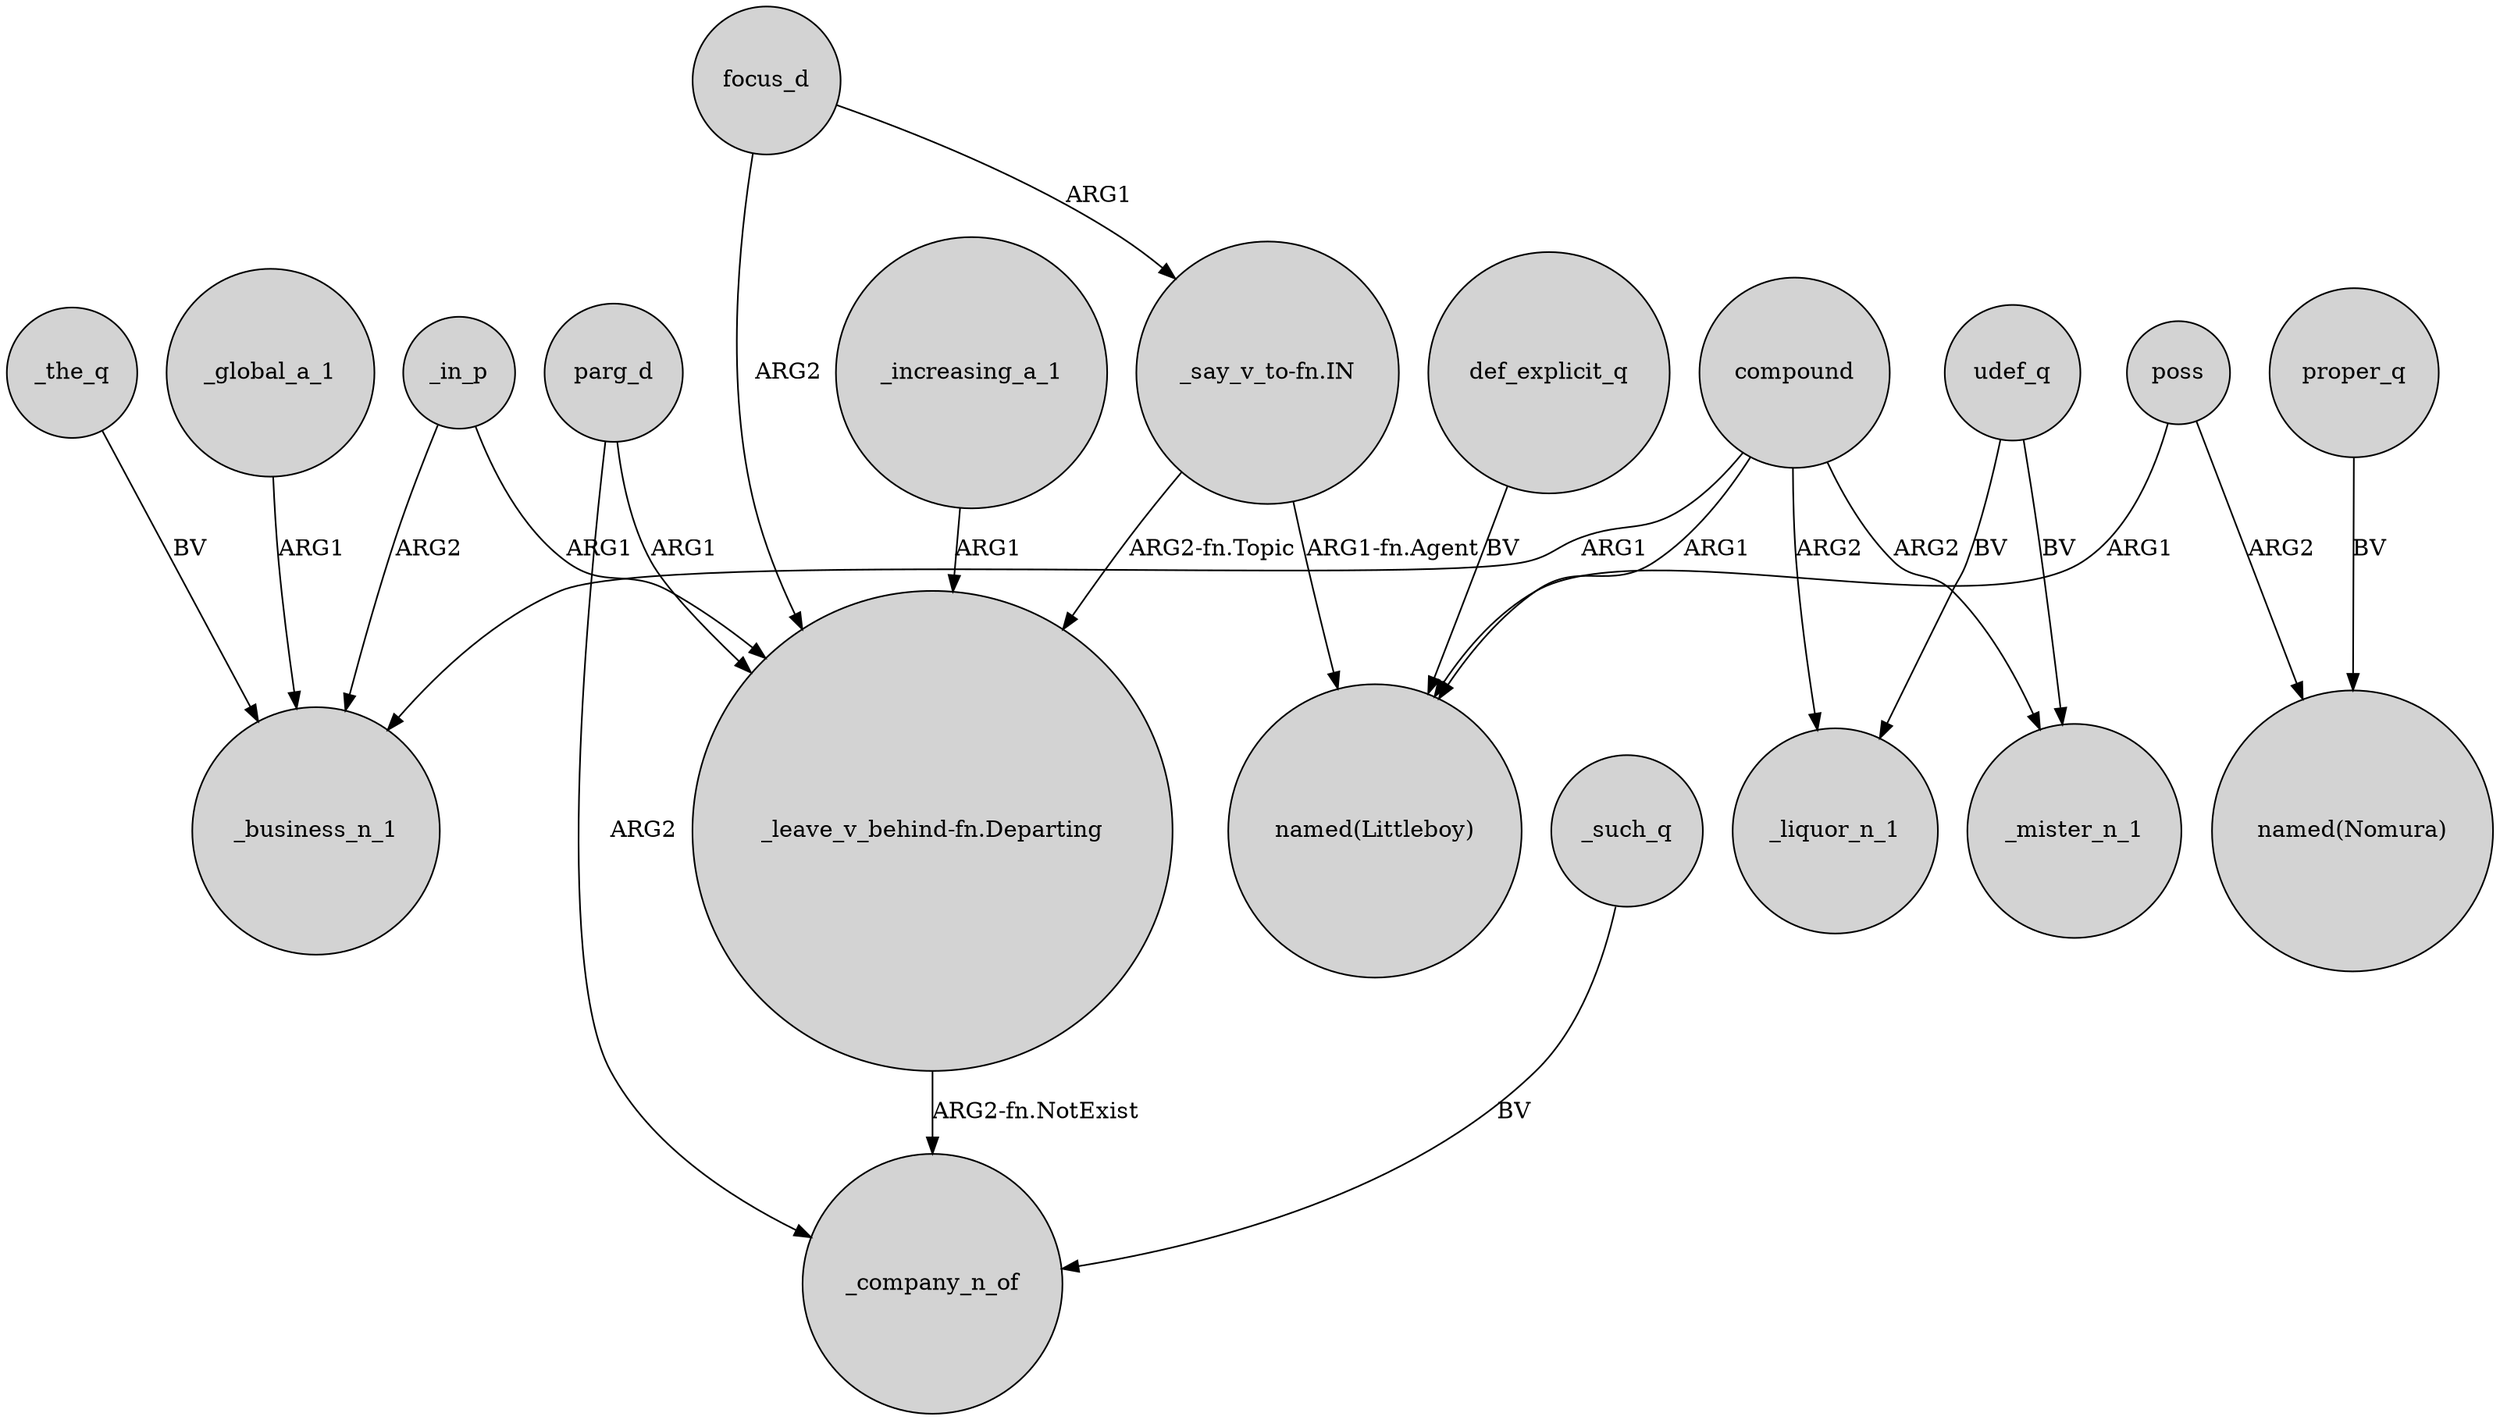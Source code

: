 digraph {
	node [shape=circle style=filled]
	_the_q -> _business_n_1 [label=BV]
	_increasing_a_1 -> "_leave_v_behind-fn.Departing" [label=ARG1]
	def_explicit_q -> "named(Littleboy)" [label=BV]
	compound -> _mister_n_1 [label=ARG2]
	_global_a_1 -> _business_n_1 [label=ARG1]
	udef_q -> _mister_n_1 [label=BV]
	_in_p -> _business_n_1 [label=ARG2]
	"_say_v_to-fn.IN" -> "named(Littleboy)" [label="ARG1-fn.Agent"]
	_such_q -> _company_n_of [label=BV]
	proper_q -> "named(Nomura)" [label=BV]
	compound -> "named(Littleboy)" [label=ARG1]
	parg_d -> "_leave_v_behind-fn.Departing" [label=ARG1]
	compound -> _business_n_1 [label=ARG1]
	parg_d -> _company_n_of [label=ARG2]
	focus_d -> "_leave_v_behind-fn.Departing" [label=ARG2]
	poss -> "named(Littleboy)" [label=ARG1]
	poss -> "named(Nomura)" [label=ARG2]
	udef_q -> _liquor_n_1 [label=BV]
	_in_p -> "_leave_v_behind-fn.Departing" [label=ARG1]
	"_leave_v_behind-fn.Departing" -> _company_n_of [label="ARG2-fn.NotExist"]
	compound -> _liquor_n_1 [label=ARG2]
	"_say_v_to-fn.IN" -> "_leave_v_behind-fn.Departing" [label="ARG2-fn.Topic"]
	focus_d -> "_say_v_to-fn.IN" [label=ARG1]
}
